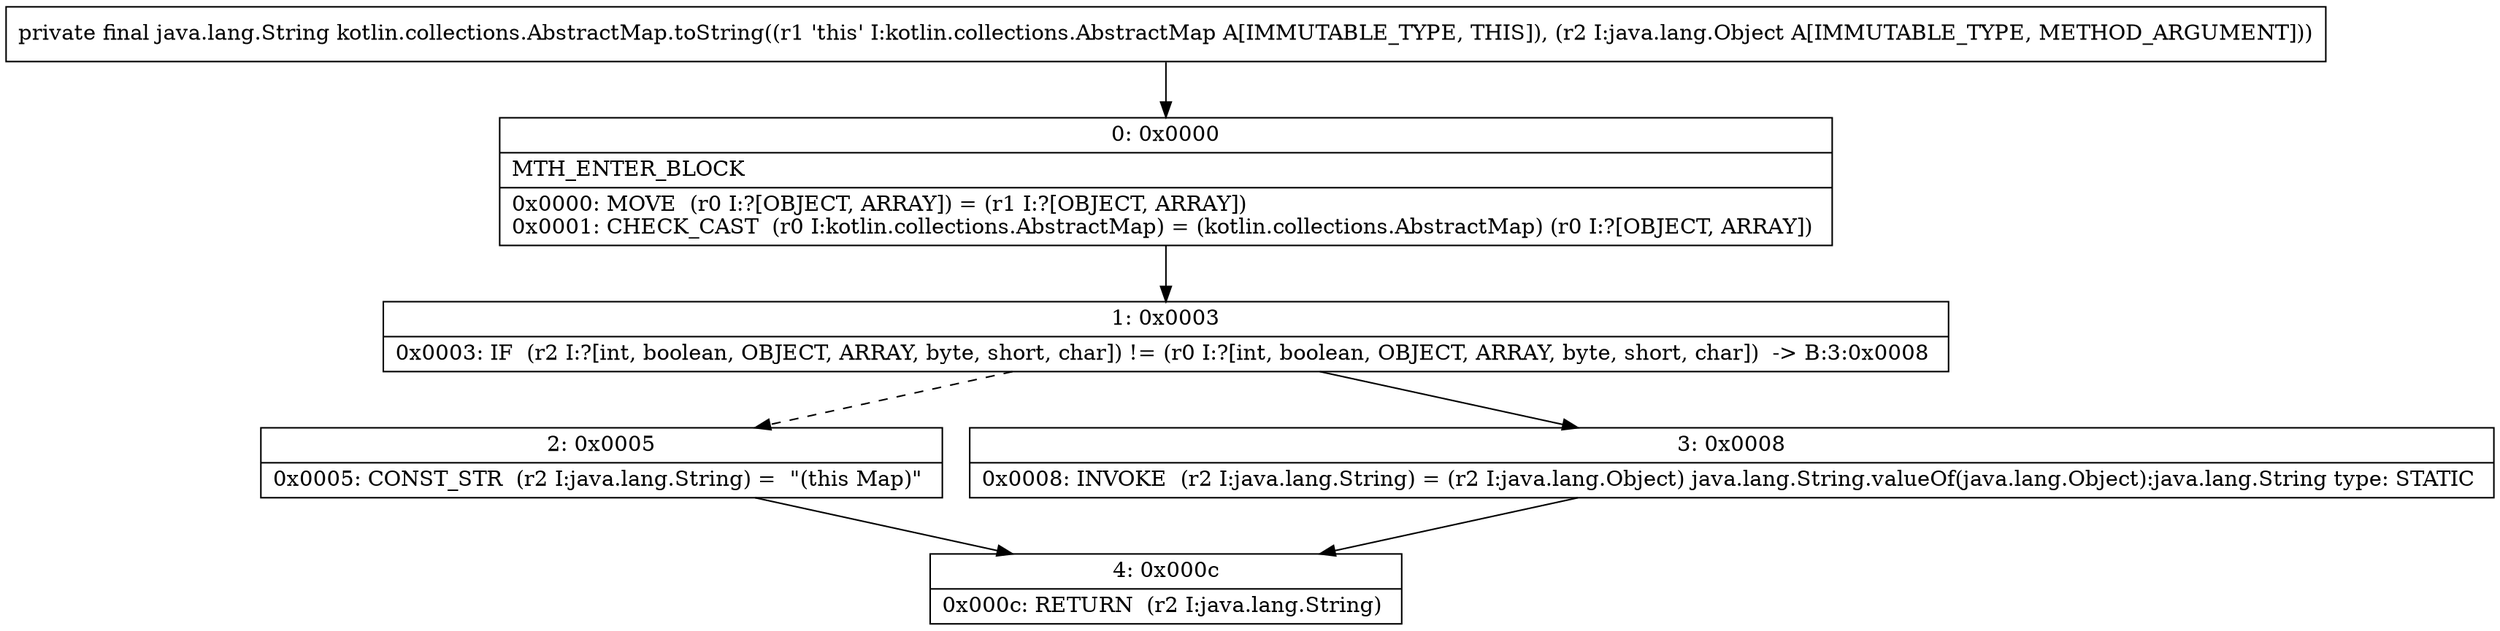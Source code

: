 digraph "CFG forkotlin.collections.AbstractMap.toString(Ljava\/lang\/Object;)Ljava\/lang\/String;" {
Node_0 [shape=record,label="{0\:\ 0x0000|MTH_ENTER_BLOCK\l|0x0000: MOVE  (r0 I:?[OBJECT, ARRAY]) = (r1 I:?[OBJECT, ARRAY]) \l0x0001: CHECK_CAST  (r0 I:kotlin.collections.AbstractMap) = (kotlin.collections.AbstractMap) (r0 I:?[OBJECT, ARRAY]) \l}"];
Node_1 [shape=record,label="{1\:\ 0x0003|0x0003: IF  (r2 I:?[int, boolean, OBJECT, ARRAY, byte, short, char]) != (r0 I:?[int, boolean, OBJECT, ARRAY, byte, short, char])  \-\> B:3:0x0008 \l}"];
Node_2 [shape=record,label="{2\:\ 0x0005|0x0005: CONST_STR  (r2 I:java.lang.String) =  \"(this Map)\" \l}"];
Node_3 [shape=record,label="{3\:\ 0x0008|0x0008: INVOKE  (r2 I:java.lang.String) = (r2 I:java.lang.Object) java.lang.String.valueOf(java.lang.Object):java.lang.String type: STATIC \l}"];
Node_4 [shape=record,label="{4\:\ 0x000c|0x000c: RETURN  (r2 I:java.lang.String) \l}"];
MethodNode[shape=record,label="{private final java.lang.String kotlin.collections.AbstractMap.toString((r1 'this' I:kotlin.collections.AbstractMap A[IMMUTABLE_TYPE, THIS]), (r2 I:java.lang.Object A[IMMUTABLE_TYPE, METHOD_ARGUMENT])) }"];
MethodNode -> Node_0;
Node_0 -> Node_1;
Node_1 -> Node_2[style=dashed];
Node_1 -> Node_3;
Node_2 -> Node_4;
Node_3 -> Node_4;
}

